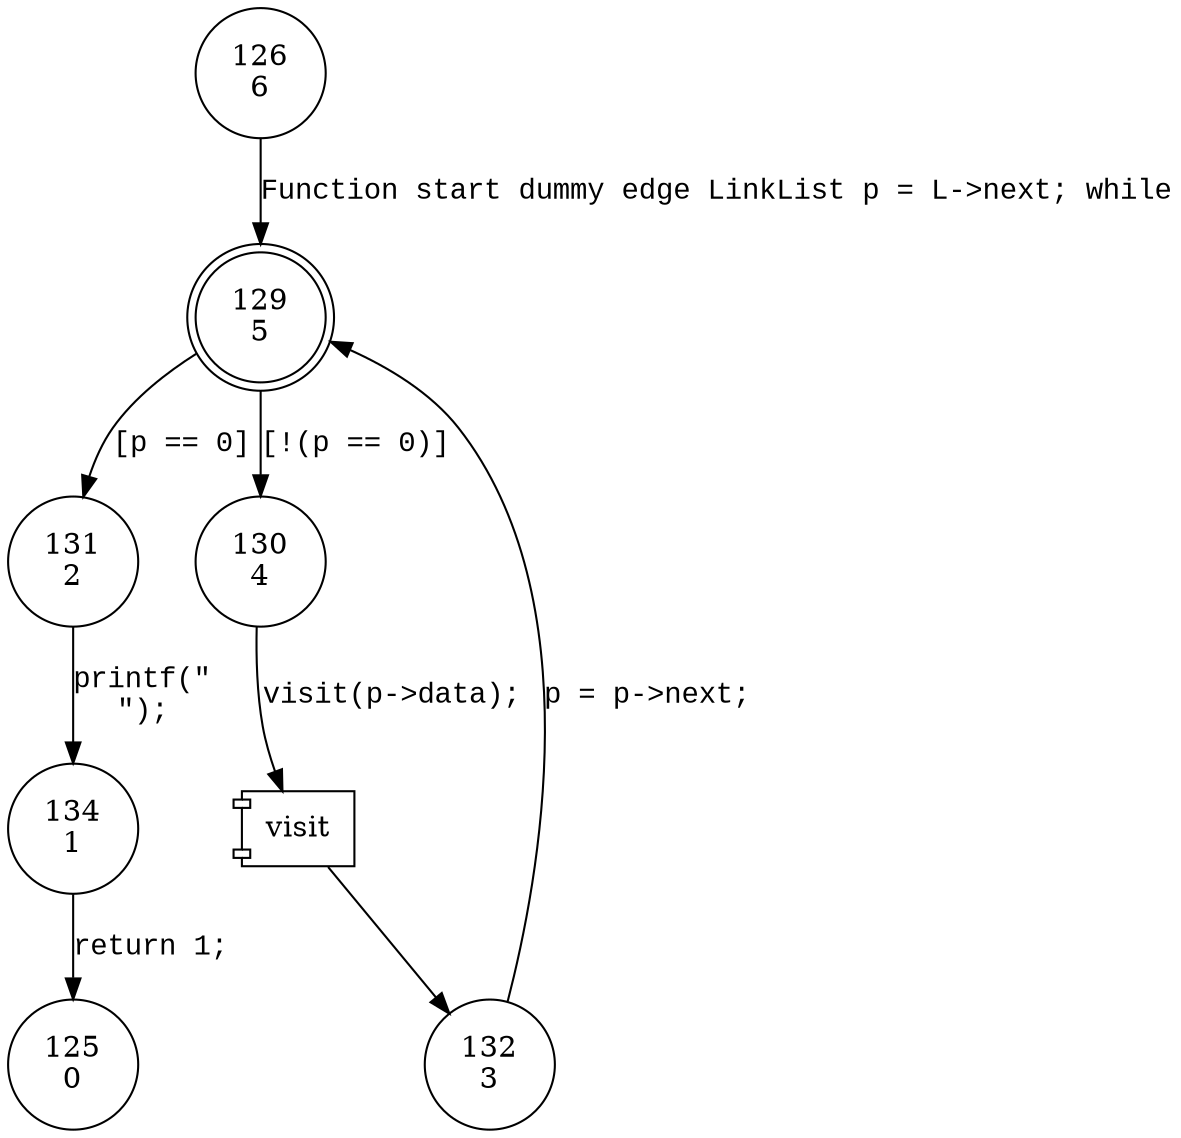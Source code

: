digraph ListTraverse {
129 [shape="doublecircle" label="129\n5"]
131 [shape="circle" label="131\n2"]
130 [shape="circle" label="130\n4"]
132 [shape="circle" label="132\n3"]
134 [shape="circle" label="134\n1"]
126 [shape="circle" label="126\n6"]
125 [shape="circle" label="125\n0"]
129 -> 131 [label="[p == 0]" fontname="Courier New"]
129 -> 130 [label="[!(p == 0)]" fontname="Courier New"]
100001 [shape="component" label="visit"]
130 -> 100001 [label="visit(p->data);" fontname="Courier New"]
100001 -> 132 [label="" fontname="Courier New"]
131 -> 134 [label="printf(\"\n\");" fontname="Courier New"]
126 -> 129 [label="Function start dummy edge LinkList p = L->next; while" fontname="Courier New"]
132 -> 129 [label="p = p->next; " fontname="Courier New"]
134 -> 125 [label="return 1;" fontname="Courier New"]
}